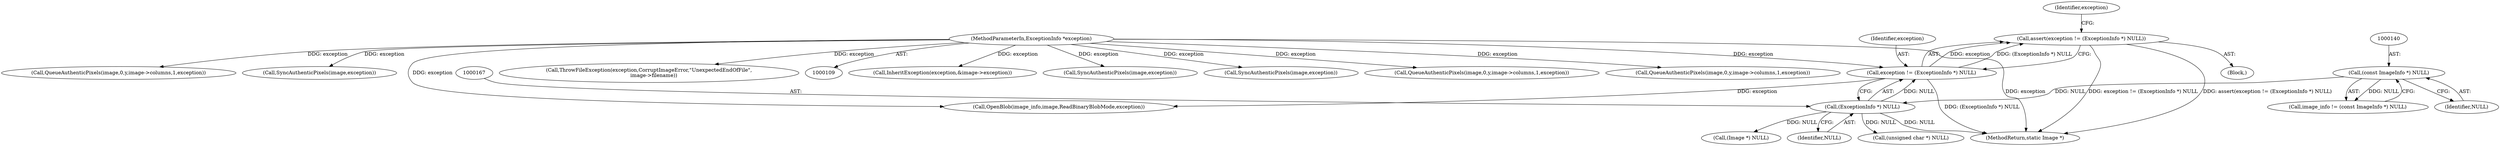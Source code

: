 digraph "0_ImageMagick_424d40ebfcde48bb872eba75179d3d73704fdf1f@API" {
"1000163" [label="(Call,assert(exception != (ExceptionInfo *) NULL))"];
"1000164" [label="(Call,exception != (ExceptionInfo *) NULL)"];
"1000111" [label="(MethodParameterIn,ExceptionInfo *exception)"];
"1000166" [label="(Call,(ExceptionInfo *) NULL)"];
"1000139" [label="(Call,(const ImageInfo *) NULL)"];
"1000111" [label="(MethodParameterIn,ExceptionInfo *exception)"];
"1000638" [label="(Call,InheritException(exception,&image->exception))"];
"1000987" [label="(Call,SyncAuthenticPixels(image,exception))"];
"1000163" [label="(Call,assert(exception != (ExceptionInfo *) NULL))"];
"1001285" [label="(MethodReturn,static Image *)"];
"1000166" [label="(Call,(ExceptionInfo *) NULL)"];
"1000196" [label="(Call,(Image *) NULL)"];
"1000141" [label="(Identifier,NULL)"];
"1001106" [label="(Call,SyncAuthenticPixels(image,exception))"];
"1000874" [label="(Call,QueueAuthenticPixels(image,0,y,image->columns,1,exception))"];
"1000759" [label="(Call,QueueAuthenticPixels(image,0,y,image->columns,1,exception))"];
"1001031" [label="(Call,QueueAuthenticPixels(image,0,y,image->columns,1,exception))"];
"1000137" [label="(Call,image_info != (const ImageInfo *) NULL)"];
"1000830" [label="(Call,SyncAuthenticPixels(image,exception))"];
"1000168" [label="(Identifier,NULL)"];
"1000112" [label="(Block,)"];
"1000165" [label="(Identifier,exception)"];
"1001147" [label="(Call,ThrowFileException(exception,CorruptImageError,\"UnexpectedEndOfFile\",\n      image->filename))"];
"1000172" [label="(Identifier,exception)"];
"1000676" [label="(Call,(unsigned char *) NULL)"];
"1000181" [label="(Call,OpenBlob(image_info,image,ReadBinaryBlobMode,exception))"];
"1000139" [label="(Call,(const ImageInfo *) NULL)"];
"1000164" [label="(Call,exception != (ExceptionInfo *) NULL)"];
"1000163" -> "1000112"  [label="AST: "];
"1000163" -> "1000164"  [label="CFG: "];
"1000164" -> "1000163"  [label="AST: "];
"1000172" -> "1000163"  [label="CFG: "];
"1000163" -> "1001285"  [label="DDG: exception != (ExceptionInfo *) NULL"];
"1000163" -> "1001285"  [label="DDG: assert(exception != (ExceptionInfo *) NULL)"];
"1000164" -> "1000163"  [label="DDG: exception"];
"1000164" -> "1000163"  [label="DDG: (ExceptionInfo *) NULL"];
"1000164" -> "1000166"  [label="CFG: "];
"1000165" -> "1000164"  [label="AST: "];
"1000166" -> "1000164"  [label="AST: "];
"1000164" -> "1001285"  [label="DDG: (ExceptionInfo *) NULL"];
"1000111" -> "1000164"  [label="DDG: exception"];
"1000166" -> "1000164"  [label="DDG: NULL"];
"1000164" -> "1000181"  [label="DDG: exception"];
"1000111" -> "1000109"  [label="AST: "];
"1000111" -> "1001285"  [label="DDG: exception"];
"1000111" -> "1000181"  [label="DDG: exception"];
"1000111" -> "1000638"  [label="DDG: exception"];
"1000111" -> "1000759"  [label="DDG: exception"];
"1000111" -> "1000830"  [label="DDG: exception"];
"1000111" -> "1000874"  [label="DDG: exception"];
"1000111" -> "1000987"  [label="DDG: exception"];
"1000111" -> "1001031"  [label="DDG: exception"];
"1000111" -> "1001106"  [label="DDG: exception"];
"1000111" -> "1001147"  [label="DDG: exception"];
"1000166" -> "1000168"  [label="CFG: "];
"1000167" -> "1000166"  [label="AST: "];
"1000168" -> "1000166"  [label="AST: "];
"1000166" -> "1001285"  [label="DDG: NULL"];
"1000139" -> "1000166"  [label="DDG: NULL"];
"1000166" -> "1000196"  [label="DDG: NULL"];
"1000166" -> "1000676"  [label="DDG: NULL"];
"1000139" -> "1000137"  [label="AST: "];
"1000139" -> "1000141"  [label="CFG: "];
"1000140" -> "1000139"  [label="AST: "];
"1000141" -> "1000139"  [label="AST: "];
"1000137" -> "1000139"  [label="CFG: "];
"1000139" -> "1000137"  [label="DDG: NULL"];
}
